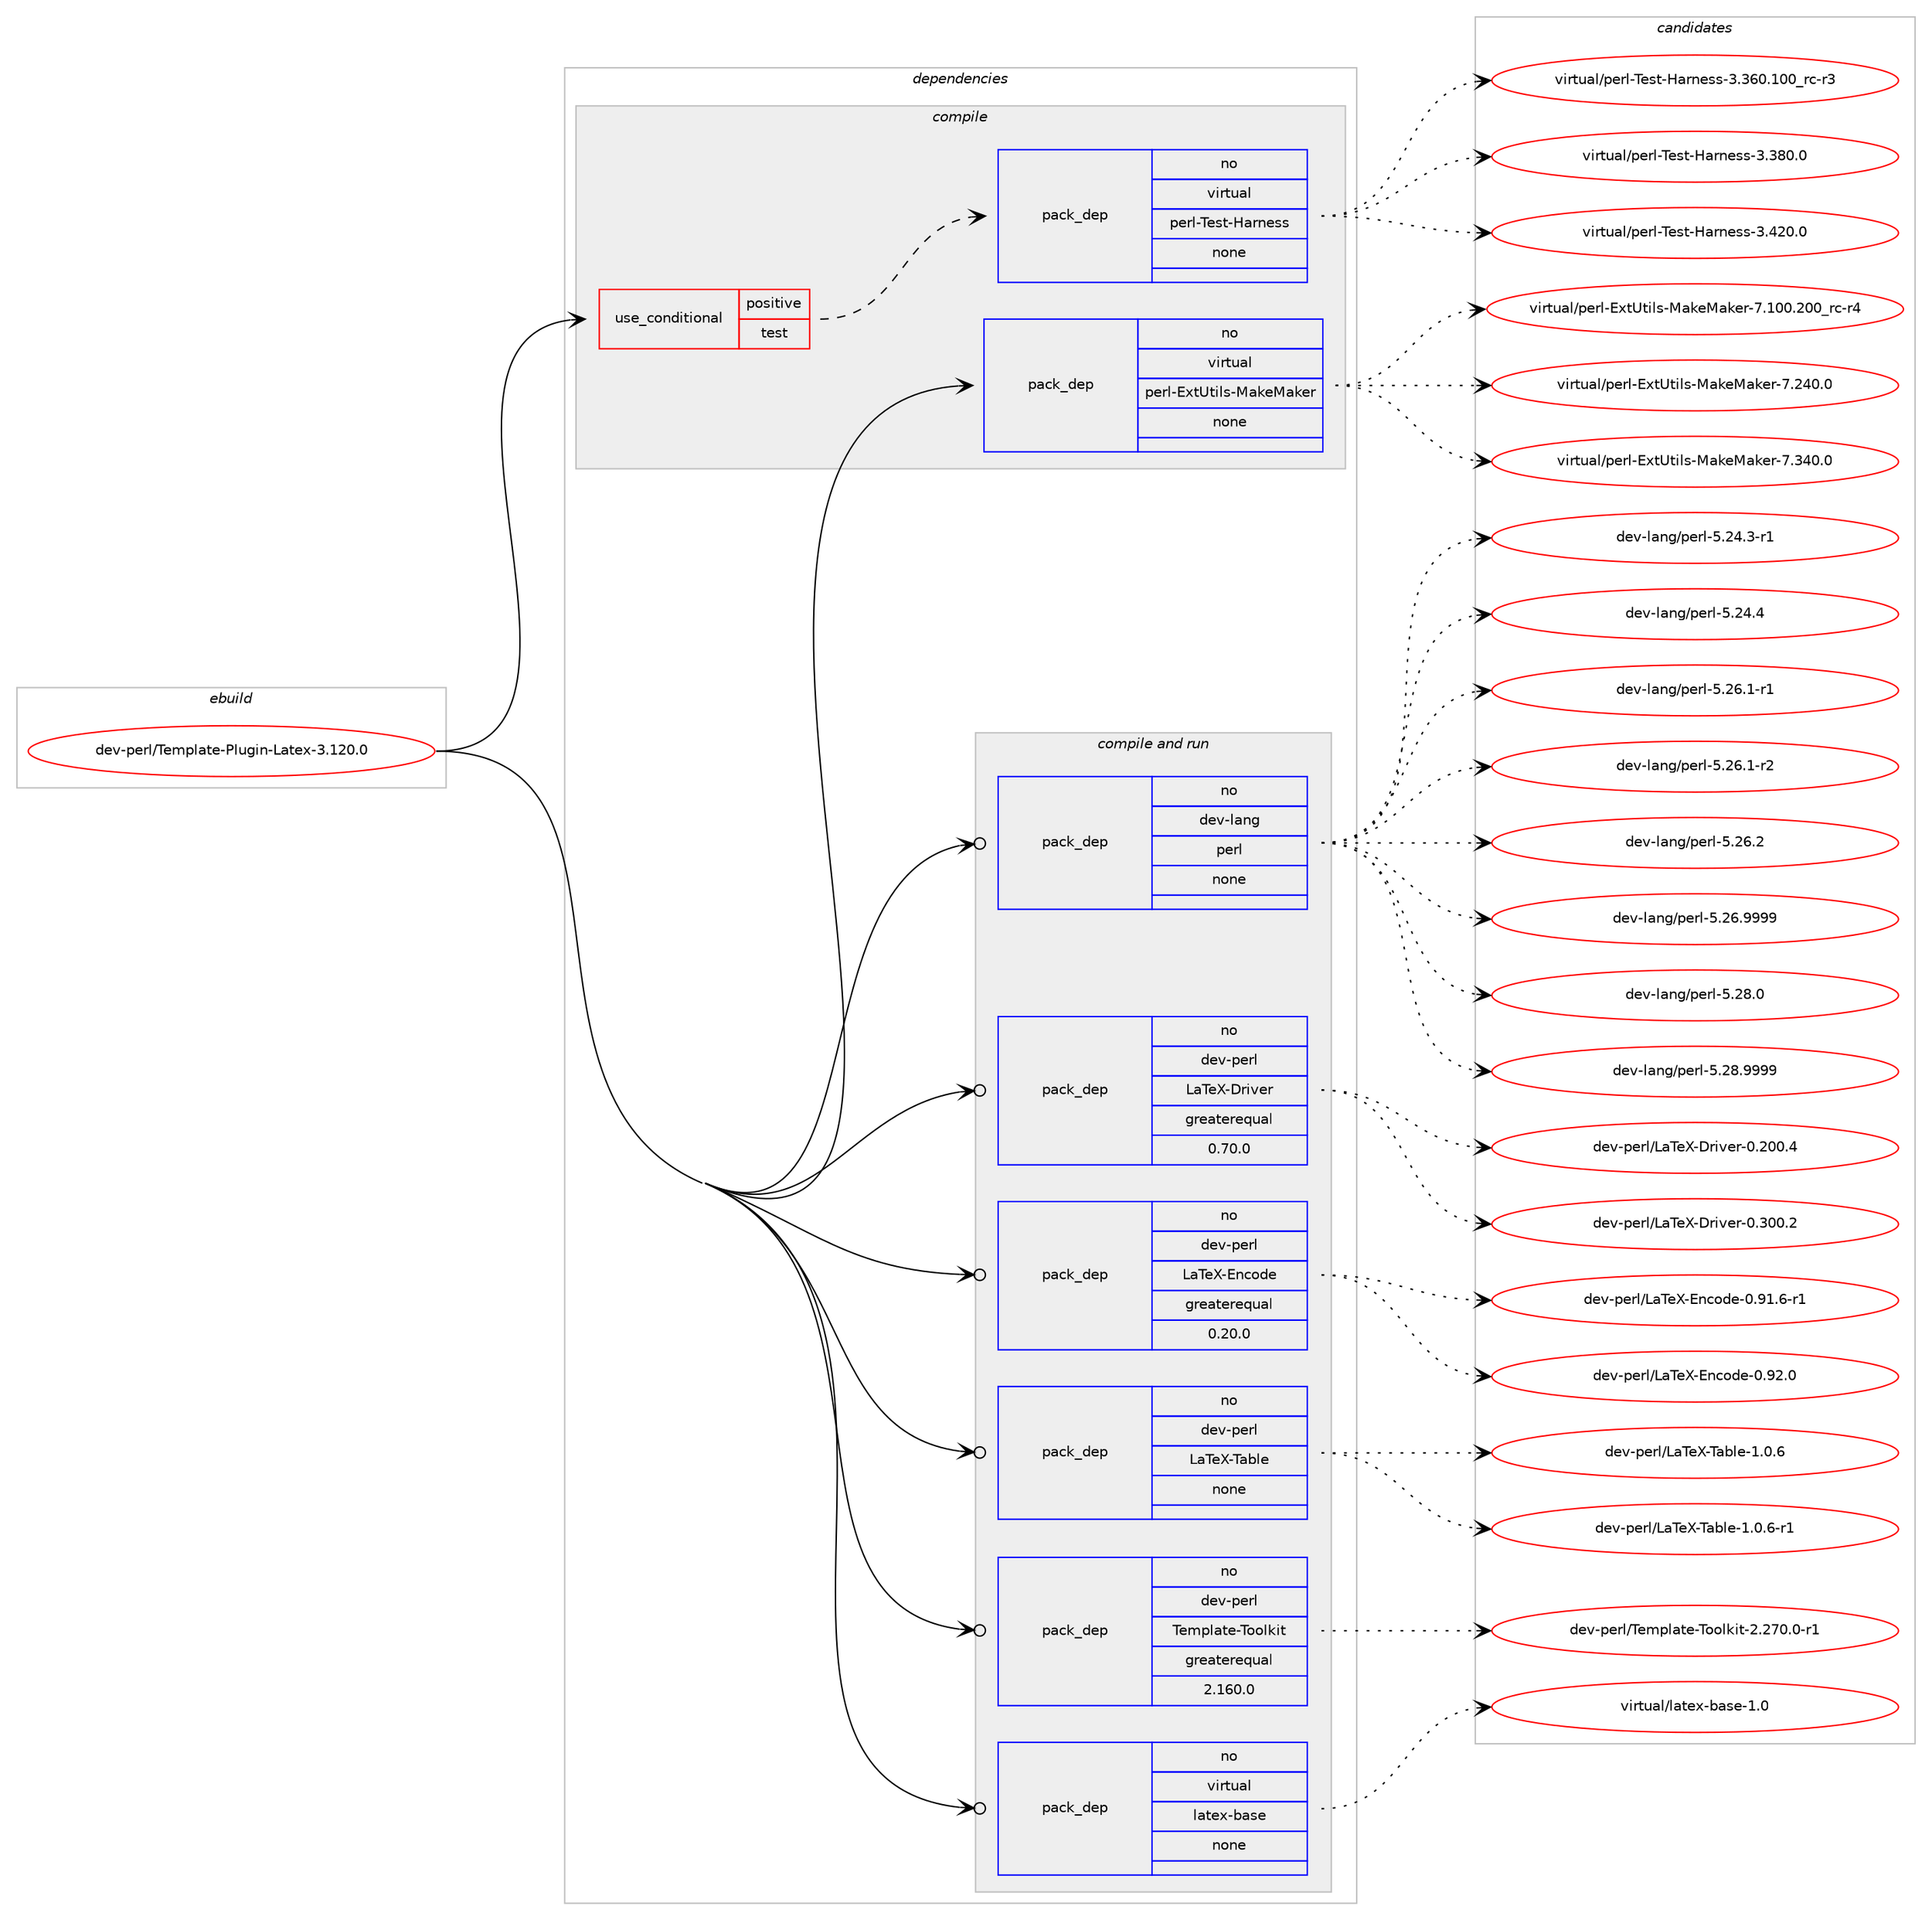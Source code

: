 digraph prolog {

# *************
# Graph options
# *************

newrank=true;
concentrate=true;
compound=true;
graph [rankdir=LR,fontname=Helvetica,fontsize=10,ranksep=1.5];#, ranksep=2.5, nodesep=0.2];
edge  [arrowhead=vee];
node  [fontname=Helvetica,fontsize=10];

# **********
# The ebuild
# **********

subgraph cluster_leftcol {
color=gray;
rank=same;
label=<<i>ebuild</i>>;
id [label="dev-perl/Template-Plugin-Latex-3.120.0", color=red, width=4, href="../dev-perl/Template-Plugin-Latex-3.120.0.svg"];
}

# ****************
# The dependencies
# ****************

subgraph cluster_midcol {
color=gray;
label=<<i>dependencies</i>>;
subgraph cluster_compile {
fillcolor="#eeeeee";
style=filled;
label=<<i>compile</i>>;
subgraph cond368883 {
dependency1389101 [label=<<TABLE BORDER="0" CELLBORDER="1" CELLSPACING="0" CELLPADDING="4"><TR><TD ROWSPAN="3" CELLPADDING="10">use_conditional</TD></TR><TR><TD>positive</TD></TR><TR><TD>test</TD></TR></TABLE>>, shape=none, color=red];
subgraph pack997154 {
dependency1389102 [label=<<TABLE BORDER="0" CELLBORDER="1" CELLSPACING="0" CELLPADDING="4" WIDTH="220"><TR><TD ROWSPAN="6" CELLPADDING="30">pack_dep</TD></TR><TR><TD WIDTH="110">no</TD></TR><TR><TD>virtual</TD></TR><TR><TD>perl-Test-Harness</TD></TR><TR><TD>none</TD></TR><TR><TD></TD></TR></TABLE>>, shape=none, color=blue];
}
dependency1389101:e -> dependency1389102:w [weight=20,style="dashed",arrowhead="vee"];
}
id:e -> dependency1389101:w [weight=20,style="solid",arrowhead="vee"];
subgraph pack997155 {
dependency1389103 [label=<<TABLE BORDER="0" CELLBORDER="1" CELLSPACING="0" CELLPADDING="4" WIDTH="220"><TR><TD ROWSPAN="6" CELLPADDING="30">pack_dep</TD></TR><TR><TD WIDTH="110">no</TD></TR><TR><TD>virtual</TD></TR><TR><TD>perl-ExtUtils-MakeMaker</TD></TR><TR><TD>none</TD></TR><TR><TD></TD></TR></TABLE>>, shape=none, color=blue];
}
id:e -> dependency1389103:w [weight=20,style="solid",arrowhead="vee"];
}
subgraph cluster_compileandrun {
fillcolor="#eeeeee";
style=filled;
label=<<i>compile and run</i>>;
subgraph pack997156 {
dependency1389104 [label=<<TABLE BORDER="0" CELLBORDER="1" CELLSPACING="0" CELLPADDING="4" WIDTH="220"><TR><TD ROWSPAN="6" CELLPADDING="30">pack_dep</TD></TR><TR><TD WIDTH="110">no</TD></TR><TR><TD>dev-lang</TD></TR><TR><TD>perl</TD></TR><TR><TD>none</TD></TR><TR><TD></TD></TR></TABLE>>, shape=none, color=blue];
}
id:e -> dependency1389104:w [weight=20,style="solid",arrowhead="odotvee"];
subgraph pack997157 {
dependency1389105 [label=<<TABLE BORDER="0" CELLBORDER="1" CELLSPACING="0" CELLPADDING="4" WIDTH="220"><TR><TD ROWSPAN="6" CELLPADDING="30">pack_dep</TD></TR><TR><TD WIDTH="110">no</TD></TR><TR><TD>dev-perl</TD></TR><TR><TD>LaTeX-Driver</TD></TR><TR><TD>greaterequal</TD></TR><TR><TD>0.70.0</TD></TR></TABLE>>, shape=none, color=blue];
}
id:e -> dependency1389105:w [weight=20,style="solid",arrowhead="odotvee"];
subgraph pack997158 {
dependency1389106 [label=<<TABLE BORDER="0" CELLBORDER="1" CELLSPACING="0" CELLPADDING="4" WIDTH="220"><TR><TD ROWSPAN="6" CELLPADDING="30">pack_dep</TD></TR><TR><TD WIDTH="110">no</TD></TR><TR><TD>dev-perl</TD></TR><TR><TD>LaTeX-Encode</TD></TR><TR><TD>greaterequal</TD></TR><TR><TD>0.20.0</TD></TR></TABLE>>, shape=none, color=blue];
}
id:e -> dependency1389106:w [weight=20,style="solid",arrowhead="odotvee"];
subgraph pack997159 {
dependency1389107 [label=<<TABLE BORDER="0" CELLBORDER="1" CELLSPACING="0" CELLPADDING="4" WIDTH="220"><TR><TD ROWSPAN="6" CELLPADDING="30">pack_dep</TD></TR><TR><TD WIDTH="110">no</TD></TR><TR><TD>dev-perl</TD></TR><TR><TD>LaTeX-Table</TD></TR><TR><TD>none</TD></TR><TR><TD></TD></TR></TABLE>>, shape=none, color=blue];
}
id:e -> dependency1389107:w [weight=20,style="solid",arrowhead="odotvee"];
subgraph pack997160 {
dependency1389108 [label=<<TABLE BORDER="0" CELLBORDER="1" CELLSPACING="0" CELLPADDING="4" WIDTH="220"><TR><TD ROWSPAN="6" CELLPADDING="30">pack_dep</TD></TR><TR><TD WIDTH="110">no</TD></TR><TR><TD>dev-perl</TD></TR><TR><TD>Template-Toolkit</TD></TR><TR><TD>greaterequal</TD></TR><TR><TD>2.160.0</TD></TR></TABLE>>, shape=none, color=blue];
}
id:e -> dependency1389108:w [weight=20,style="solid",arrowhead="odotvee"];
subgraph pack997161 {
dependency1389109 [label=<<TABLE BORDER="0" CELLBORDER="1" CELLSPACING="0" CELLPADDING="4" WIDTH="220"><TR><TD ROWSPAN="6" CELLPADDING="30">pack_dep</TD></TR><TR><TD WIDTH="110">no</TD></TR><TR><TD>virtual</TD></TR><TR><TD>latex-base</TD></TR><TR><TD>none</TD></TR><TR><TD></TD></TR></TABLE>>, shape=none, color=blue];
}
id:e -> dependency1389109:w [weight=20,style="solid",arrowhead="odotvee"];
}
subgraph cluster_run {
fillcolor="#eeeeee";
style=filled;
label=<<i>run</i>>;
}
}

# **************
# The candidates
# **************

subgraph cluster_choices {
rank=same;
color=gray;
label=<<i>candidates</i>>;

subgraph choice997154 {
color=black;
nodesep=1;
choice118105114116117971084711210111410845841011151164572971141101011151154551465154484649484895114994511451 [label="virtual/perl-Test-Harness-3.360.100_rc-r3", color=red, width=4,href="../virtual/perl-Test-Harness-3.360.100_rc-r3.svg"];
choice118105114116117971084711210111410845841011151164572971141101011151154551465156484648 [label="virtual/perl-Test-Harness-3.380.0", color=red, width=4,href="../virtual/perl-Test-Harness-3.380.0.svg"];
choice118105114116117971084711210111410845841011151164572971141101011151154551465250484648 [label="virtual/perl-Test-Harness-3.420.0", color=red, width=4,href="../virtual/perl-Test-Harness-3.420.0.svg"];
dependency1389102:e -> choice118105114116117971084711210111410845841011151164572971141101011151154551465154484649484895114994511451:w [style=dotted,weight="100"];
dependency1389102:e -> choice118105114116117971084711210111410845841011151164572971141101011151154551465156484648:w [style=dotted,weight="100"];
dependency1389102:e -> choice118105114116117971084711210111410845841011151164572971141101011151154551465250484648:w [style=dotted,weight="100"];
}
subgraph choice997155 {
color=black;
nodesep=1;
choice118105114116117971084711210111410845691201168511610510811545779710710177971071011144555464948484650484895114994511452 [label="virtual/perl-ExtUtils-MakeMaker-7.100.200_rc-r4", color=red, width=4,href="../virtual/perl-ExtUtils-MakeMaker-7.100.200_rc-r4.svg"];
choice118105114116117971084711210111410845691201168511610510811545779710710177971071011144555465052484648 [label="virtual/perl-ExtUtils-MakeMaker-7.240.0", color=red, width=4,href="../virtual/perl-ExtUtils-MakeMaker-7.240.0.svg"];
choice118105114116117971084711210111410845691201168511610510811545779710710177971071011144555465152484648 [label="virtual/perl-ExtUtils-MakeMaker-7.340.0", color=red, width=4,href="../virtual/perl-ExtUtils-MakeMaker-7.340.0.svg"];
dependency1389103:e -> choice118105114116117971084711210111410845691201168511610510811545779710710177971071011144555464948484650484895114994511452:w [style=dotted,weight="100"];
dependency1389103:e -> choice118105114116117971084711210111410845691201168511610510811545779710710177971071011144555465052484648:w [style=dotted,weight="100"];
dependency1389103:e -> choice118105114116117971084711210111410845691201168511610510811545779710710177971071011144555465152484648:w [style=dotted,weight="100"];
}
subgraph choice997156 {
color=black;
nodesep=1;
choice100101118451089711010347112101114108455346505246514511449 [label="dev-lang/perl-5.24.3-r1", color=red, width=4,href="../dev-lang/perl-5.24.3-r1.svg"];
choice10010111845108971101034711210111410845534650524652 [label="dev-lang/perl-5.24.4", color=red, width=4,href="../dev-lang/perl-5.24.4.svg"];
choice100101118451089711010347112101114108455346505446494511449 [label="dev-lang/perl-5.26.1-r1", color=red, width=4,href="../dev-lang/perl-5.26.1-r1.svg"];
choice100101118451089711010347112101114108455346505446494511450 [label="dev-lang/perl-5.26.1-r2", color=red, width=4,href="../dev-lang/perl-5.26.1-r2.svg"];
choice10010111845108971101034711210111410845534650544650 [label="dev-lang/perl-5.26.2", color=red, width=4,href="../dev-lang/perl-5.26.2.svg"];
choice10010111845108971101034711210111410845534650544657575757 [label="dev-lang/perl-5.26.9999", color=red, width=4,href="../dev-lang/perl-5.26.9999.svg"];
choice10010111845108971101034711210111410845534650564648 [label="dev-lang/perl-5.28.0", color=red, width=4,href="../dev-lang/perl-5.28.0.svg"];
choice10010111845108971101034711210111410845534650564657575757 [label="dev-lang/perl-5.28.9999", color=red, width=4,href="../dev-lang/perl-5.28.9999.svg"];
dependency1389104:e -> choice100101118451089711010347112101114108455346505246514511449:w [style=dotted,weight="100"];
dependency1389104:e -> choice10010111845108971101034711210111410845534650524652:w [style=dotted,weight="100"];
dependency1389104:e -> choice100101118451089711010347112101114108455346505446494511449:w [style=dotted,weight="100"];
dependency1389104:e -> choice100101118451089711010347112101114108455346505446494511450:w [style=dotted,weight="100"];
dependency1389104:e -> choice10010111845108971101034711210111410845534650544650:w [style=dotted,weight="100"];
dependency1389104:e -> choice10010111845108971101034711210111410845534650544657575757:w [style=dotted,weight="100"];
dependency1389104:e -> choice10010111845108971101034711210111410845534650564648:w [style=dotted,weight="100"];
dependency1389104:e -> choice10010111845108971101034711210111410845534650564657575757:w [style=dotted,weight="100"];
}
subgraph choice997157 {
color=black;
nodesep=1;
choice10010111845112101114108477697841018845681141051181011144548465048484652 [label="dev-perl/LaTeX-Driver-0.200.4", color=red, width=4,href="../dev-perl/LaTeX-Driver-0.200.4.svg"];
choice10010111845112101114108477697841018845681141051181011144548465148484650 [label="dev-perl/LaTeX-Driver-0.300.2", color=red, width=4,href="../dev-perl/LaTeX-Driver-0.300.2.svg"];
dependency1389105:e -> choice10010111845112101114108477697841018845681141051181011144548465048484652:w [style=dotted,weight="100"];
dependency1389105:e -> choice10010111845112101114108477697841018845681141051181011144548465148484650:w [style=dotted,weight="100"];
}
subgraph choice997158 {
color=black;
nodesep=1;
choice100101118451121011141084776978410188456911099111100101454846574946544511449 [label="dev-perl/LaTeX-Encode-0.91.6-r1", color=red, width=4,href="../dev-perl/LaTeX-Encode-0.91.6-r1.svg"];
choice10010111845112101114108477697841018845691109911110010145484657504648 [label="dev-perl/LaTeX-Encode-0.92.0", color=red, width=4,href="../dev-perl/LaTeX-Encode-0.92.0.svg"];
dependency1389106:e -> choice100101118451121011141084776978410188456911099111100101454846574946544511449:w [style=dotted,weight="100"];
dependency1389106:e -> choice10010111845112101114108477697841018845691109911110010145484657504648:w [style=dotted,weight="100"];
}
subgraph choice997159 {
color=black;
nodesep=1;
choice10010111845112101114108477697841018845849798108101454946484654 [label="dev-perl/LaTeX-Table-1.0.6", color=red, width=4,href="../dev-perl/LaTeX-Table-1.0.6.svg"];
choice100101118451121011141084776978410188458497981081014549464846544511449 [label="dev-perl/LaTeX-Table-1.0.6-r1", color=red, width=4,href="../dev-perl/LaTeX-Table-1.0.6-r1.svg"];
dependency1389107:e -> choice10010111845112101114108477697841018845849798108101454946484654:w [style=dotted,weight="100"];
dependency1389107:e -> choice100101118451121011141084776978410188458497981081014549464846544511449:w [style=dotted,weight="100"];
}
subgraph choice997160 {
color=black;
nodesep=1;
choice10010111845112101114108478410110911210897116101458411111110810710511645504650554846484511449 [label="dev-perl/Template-Toolkit-2.270.0-r1", color=red, width=4,href="../dev-perl/Template-Toolkit-2.270.0-r1.svg"];
dependency1389108:e -> choice10010111845112101114108478410110911210897116101458411111110810710511645504650554846484511449:w [style=dotted,weight="100"];
}
subgraph choice997161 {
color=black;
nodesep=1;
choice11810511411611797108471089711610112045989711510145494648 [label="virtual/latex-base-1.0", color=red, width=4,href="../virtual/latex-base-1.0.svg"];
dependency1389109:e -> choice11810511411611797108471089711610112045989711510145494648:w [style=dotted,weight="100"];
}
}

}
